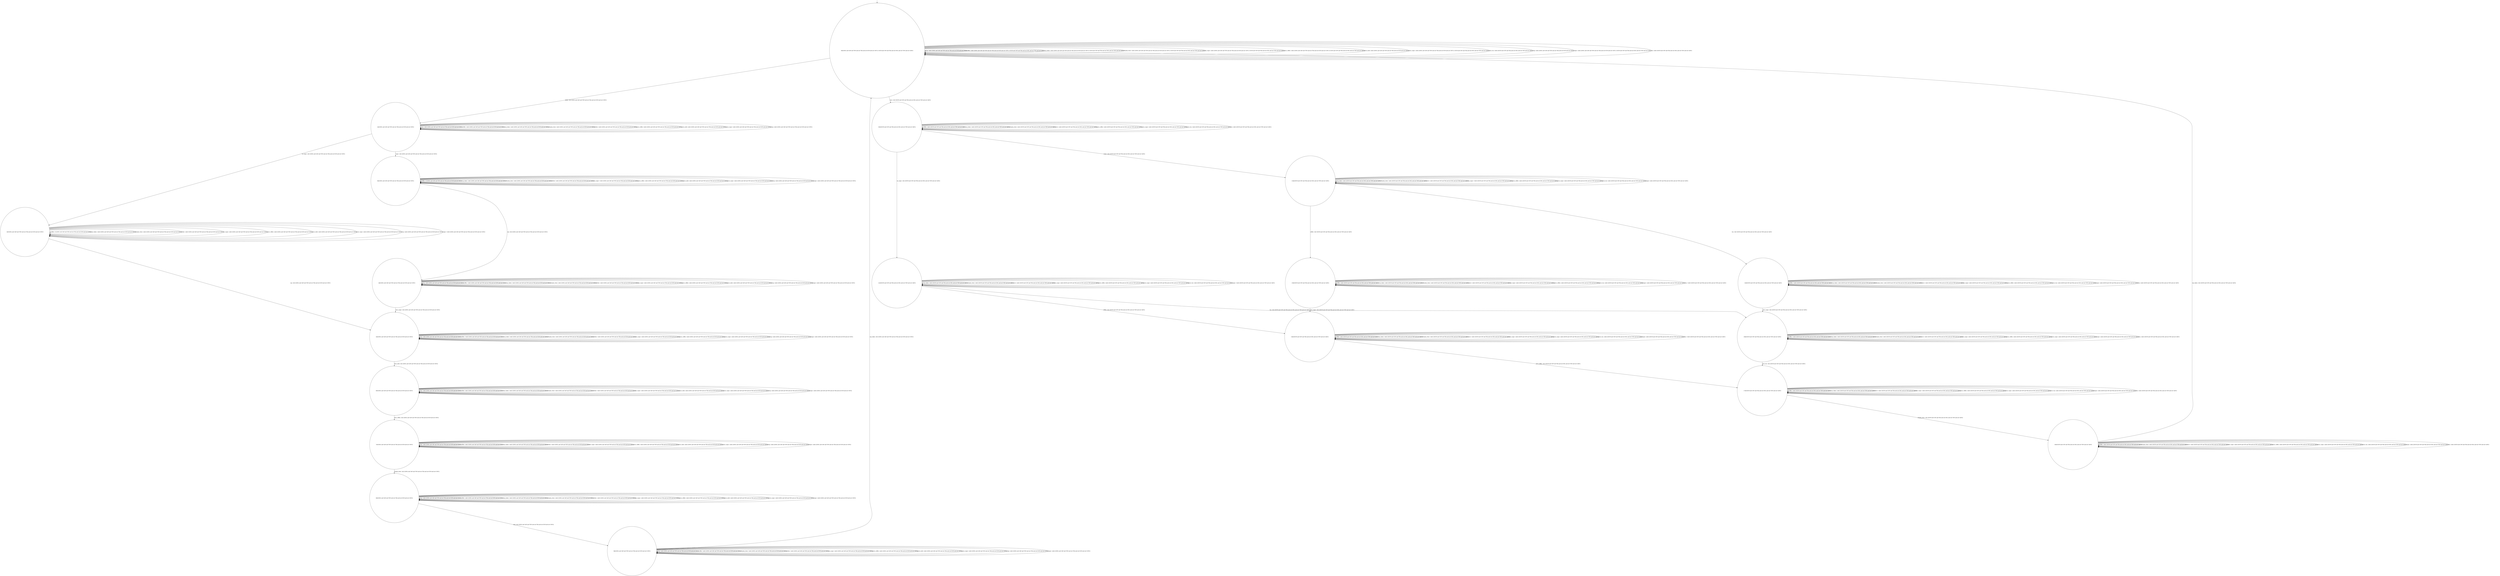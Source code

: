 digraph g {
	edge [lblstyle="above, sloped"];
	s0 [shape="circle" label="0@[((DOL and CAP and TON and not TEA and not EUR and not COF) or (EUR and COF and TEA and not DOL and not TON and not CAP))]"];
	s1 [shape="circle" label="1@[((DOL and CAP and TON and not TEA and not EUR and not COF))]"];
	s2 [shape="circle" label="2@[((DOL and CAP and TON and not TEA and not EUR and not COF))]"];
	s3 [shape="circle" label="3@[((DOL and CAP and TON and not TEA and not EUR and not COF))]"];
	s4 [shape="circle" label="4@[((DOL and CAP and TON and not TEA and not EUR and not COF))]"];
	s5 [shape="circle" label="5@[((DOL and CAP and TON and not TEA and not EUR and not COF))]"];
	s6 [shape="circle" label="6@[((DOL and CAP and TON and not TEA and not EUR and not COF))]"];
	s7 [shape="circle" label="7@[((DOL and CAP and TON and not TEA and not EUR and not COF))]"];
	s8 [shape="circle" label="8@[((DOL and CAP and TON and not TEA and not EUR and not COF))]"];
	s9 [shape="circle" label="9@[((DOL and CAP and TON and not TEA and not EUR and not COF))]"];
	s10 [shape="circle" label="10@[((EUR and COF and TEA and not DOL and not TON and not CAP))]"];
	s11 [shape="circle" label="11@[((EUR and COF and TEA and not DOL and not TON and not CAP))]"];
	s12 [shape="circle" label="12@[((EUR and COF and TEA and not DOL and not TON and not CAP))]"];
	s13 [shape="circle" label="13@[((EUR and COF and TEA and not DOL and not TON and not CAP))]"];
	s14 [shape="circle" label="14@[((EUR and COF and TEA and not DOL and not TON and not CAP))]"];
	s15 [shape="circle" label="15@[((EUR and COF and TEA and not DOL and not TON and not CAP))]"];
	s16 [shape="circle" label="16@[((EUR and COF and TEA and not DOL and not TON and not CAP))]"];
	s17 [shape="circle" label="17@[((EUR and COF and TEA and not DOL and not TON and not CAP))]"];
	s18 [shape="circle" label="18@[((EUR and COF and TEA and not DOL and not TON and not CAP))]"];
	s0 -> s0 [label="cap / nok() [((DOL and CAP and TON and not TEA and not EUR and not COF))]"];
	s0 -> s0 [label="coffee / nok() [((DOL and CAP and TON and not TEA and not EUR and not COF) or (EUR and COF and TEA and not DOL and not TON and not CAP))]"];
	s0 -> s0 [label="cup_taken / nok() [((DOL and CAP and TON and not TEA and not EUR and not COF) or (EUR and COF and TEA and not DOL and not TON and not CAP))]"];
	s0 -> s0 [label="display_done / nok() [((DOL and CAP and TON and not TEA and not EUR and not COF) or (EUR and COF and TEA and not DOL and not TON and not CAP))]"];
	s0 -> s1 [label="dollar / ok() [((DOL and CAP and TON and not TEA and not EUR and not COF))]"];
	s0 -> s10 [label="euro / ok() [((EUR and COF and TEA and not DOL and not TON and not CAP))]"];
	s0 -> s0 [label="no_sugar / nok() [((DOL and CAP and TON and not TEA and not EUR and not COF) or (EUR and COF and TEA and not DOL and not TON and not CAP))]"];
	s0 -> s0 [label="pour_coffee / nok() [((DOL and CAP and TON and not TEA and not EUR and not COF) or (EUR and COF and TEA and not DOL and not TON and not CAP))]"];
	s0 -> s0 [label="pour_milk / nok() [((DOL and CAP and TON and not TEA and not EUR and not COF))]"];
	s0 -> s0 [label="pour_sugar / nok() [((DOL and CAP and TON and not TEA and not EUR and not COF) or (EUR and COF and TEA and not DOL and not TON and not CAP))]"];
	s0 -> s0 [label="pour_tea / nok() [((EUR and COF and TEA and not DOL and not TON and not CAP))]"];
	s0 -> s0 [label="ring / nok() [((DOL and CAP and TON and not TEA and not EUR and not COF))]"];
	s0 -> s0 [label="sugar / nok() [((DOL and CAP and TON and not TEA and not EUR and not COF) or (EUR and COF and TEA and not DOL and not TON and not CAP))]"];
	s0 -> s0 [label="tea / nok() [((EUR and COF and TEA and not DOL and not TON and not CAP))]"];
	s1 -> s1 [label="cap / nok() [((DOL and CAP and TON and not TEA and not EUR and not COF))]"];
	s1 -> s1 [label="coffee / nok() [((DOL and CAP and TON and not TEA and not EUR and not COF))]"];
	s1 -> s1 [label="cup_taken / nok() [((DOL and CAP and TON and not TEA and not EUR and not COF))]"];
	s1 -> s1 [label="display_done / nok() [((DOL and CAP and TON and not TEA and not EUR and not COF))]"];
	s1 -> s1 [label="dollar / nok() [((DOL and CAP and TON and not TEA and not EUR and not COF))]"];
	s1 -> s2 [label="no_sugar / ok() [((DOL and CAP and TON and not TEA and not EUR and not COF))]"];
	s1 -> s1 [label="pour_coffee / nok() [((DOL and CAP and TON and not TEA and not EUR and not COF))]"];
	s1 -> s1 [label="pour_milk / nok() [((DOL and CAP and TON and not TEA and not EUR and not COF))]"];
	s1 -> s1 [label="pour_sugar / nok() [((DOL and CAP and TON and not TEA and not EUR and not COF))]"];
	s1 -> s1 [label="ring / nok() [((DOL and CAP and TON and not TEA and not EUR and not COF))]"];
	s1 -> s3 [label="sugar / ok() [((DOL and CAP and TON and not TEA and not EUR and not COF))]"];
	s2 -> s5 [label="cap / ok() [((DOL and CAP and TON and not TEA and not EUR and not COF))]"];
	s2 -> s2 [label="coffee / Ω [((DOL and CAP and TON and not TEA and not EUR and not COF))]"];
	s2 -> s2 [label="cup_taken / nok() [((DOL and CAP and TON and not TEA and not EUR and not COF))]"];
	s2 -> s2 [label="display_done / nok() [((DOL and CAP and TON and not TEA and not EUR and not COF))]"];
	s2 -> s2 [label="dollar / nok() [((DOL and CAP and TON and not TEA and not EUR and not COF))]"];
	s2 -> s2 [label="no_sugar / nok() [((DOL and CAP and TON and not TEA and not EUR and not COF))]"];
	s2 -> s2 [label="pour_coffee / nok() [((DOL and CAP and TON and not TEA and not EUR and not COF))]"];
	s2 -> s2 [label="pour_milk / nok() [((DOL and CAP and TON and not TEA and not EUR and not COF))]"];
	s2 -> s2 [label="pour_sugar / nok() [((DOL and CAP and TON and not TEA and not EUR and not COF))]"];
	s2 -> s2 [label="ring / nok() [((DOL and CAP and TON and not TEA and not EUR and not COF))]"];
	s2 -> s2 [label="sugar / void() [((DOL and CAP and TON and not TEA and not EUR and not COF))]"];
	s3 -> s4 [label="cap / ok() [((DOL and CAP and TON and not TEA and not EUR and not COF))]"];
	s3 -> s3 [label="coffee / Ω [((DOL and CAP and TON and not TEA and not EUR and not COF))]"];
	s3 -> s3 [label="cup_taken / nok() [((DOL and CAP and TON and not TEA and not EUR and not COF))]"];
	s3 -> s3 [label="display_done / nok() [((DOL and CAP and TON and not TEA and not EUR and not COF))]"];
	s3 -> s3 [label="dollar / nok() [((DOL and CAP and TON and not TEA and not EUR and not COF))]"];
	s3 -> s3 [label="no_sugar / void() [((DOL and CAP and TON and not TEA and not EUR and not COF))]"];
	s3 -> s3 [label="pour_coffee / nok() [((DOL and CAP and TON and not TEA and not EUR and not COF))]"];
	s3 -> s3 [label="pour_milk / nok() [((DOL and CAP and TON and not TEA and not EUR and not COF))]"];
	s3 -> s3 [label="pour_sugar / nok() [((DOL and CAP and TON and not TEA and not EUR and not COF))]"];
	s3 -> s3 [label="ring / nok() [((DOL and CAP and TON and not TEA and not EUR and not COF))]"];
	s3 -> s3 [label="sugar / nok() [((DOL and CAP and TON and not TEA and not EUR and not COF))]"];
	s4 -> s4 [label="cap / nok() [((DOL and CAP and TON and not TEA and not EUR and not COF))]"];
	s4 -> s4 [label="coffee / void() [((DOL and CAP and TON and not TEA and not EUR and not COF))]"];
	s4 -> s4 [label="cup_taken / nok() [((DOL and CAP and TON and not TEA and not EUR and not COF))]"];
	s4 -> s4 [label="display_done / nok() [((DOL and CAP and TON and not TEA and not EUR and not COF))]"];
	s4 -> s4 [label="dollar / nok() [((DOL and CAP and TON and not TEA and not EUR and not COF))]"];
	s4 -> s4 [label="no_sugar / nok() [((DOL and CAP and TON and not TEA and not EUR and not COF))]"];
	s4 -> s4 [label="pour_coffee / nok() [((DOL and CAP and TON and not TEA and not EUR and not COF))]"];
	s4 -> s4 [label="pour_milk / nok() [((DOL and CAP and TON and not TEA and not EUR and not COF))]"];
	s4 -> s5 [label="pour_sugar / ok() [((DOL and CAP and TON and not TEA and not EUR and not COF))]"];
	s4 -> s4 [label="ring / nok() [((DOL and CAP and TON and not TEA and not EUR and not COF))]"];
	s4 -> s4 [label="sugar / nok() [((DOL and CAP and TON and not TEA and not EUR and not COF))]"];
	s5 -> s5 [label="cap / nok() [((DOL and CAP and TON and not TEA and not EUR and not COF))]"];
	s5 -> s5 [label="coffee / void() [((DOL and CAP and TON and not TEA and not EUR and not COF))]"];
	s5 -> s5 [label="cup_taken / nok() [((DOL and CAP and TON and not TEA and not EUR and not COF))]"];
	s5 -> s5 [label="display_done / nok() [((DOL and CAP and TON and not TEA and not EUR and not COF))]"];
	s5 -> s5 [label="dollar / nok() [((DOL and CAP and TON and not TEA and not EUR and not COF))]"];
	s5 -> s5 [label="no_sugar / nok() [((DOL and CAP and TON and not TEA and not EUR and not COF))]"];
	s5 -> s5 [label="pour_coffee / nok() [((DOL and CAP and TON and not TEA and not EUR and not COF))]"];
	s5 -> s6 [label="pour_milk / ok() [((DOL and CAP and TON and not TEA and not EUR and not COF))]"];
	s5 -> s5 [label="pour_sugar / nok() [((DOL and CAP and TON and not TEA and not EUR and not COF))]"];
	s5 -> s5 [label="ring / nok() [((DOL and CAP and TON and not TEA and not EUR and not COF))]"];
	s5 -> s5 [label="sugar / nok() [((DOL and CAP and TON and not TEA and not EUR and not COF))]"];
	s6 -> s6 [label="cap / nok() [((DOL and CAP and TON and not TEA and not EUR and not COF))]"];
	s6 -> s6 [label="coffee / nok() [((DOL and CAP and TON and not TEA and not EUR and not COF))]"];
	s6 -> s6 [label="cup_taken / nok() [((DOL and CAP and TON and not TEA and not EUR and not COF))]"];
	s6 -> s6 [label="display_done / nok() [((DOL and CAP and TON and not TEA and not EUR and not COF))]"];
	s6 -> s6 [label="dollar / nok() [((DOL and CAP and TON and not TEA and not EUR and not COF))]"];
	s6 -> s6 [label="no_sugar / nok() [((DOL and CAP and TON and not TEA and not EUR and not COF))]"];
	s6 -> s7 [label="pour_coffee / ok() [((DOL and CAP and TON and not TEA and not EUR and not COF))]"];
	s6 -> s6 [label="pour_milk / nok() [((DOL and CAP and TON and not TEA and not EUR and not COF))]"];
	s6 -> s6 [label="pour_sugar / nok() [((DOL and CAP and TON and not TEA and not EUR and not COF))]"];
	s6 -> s6 [label="ring / nok() [((DOL and CAP and TON and not TEA and not EUR and not COF))]"];
	s6 -> s6 [label="sugar / nok() [((DOL and CAP and TON and not TEA and not EUR and not COF))]"];
	s7 -> s7 [label="cap / nok() [((DOL and CAP and TON and not TEA and not EUR and not COF))]"];
	s7 -> s7 [label="coffee / nok() [((DOL and CAP and TON and not TEA and not EUR and not COF))]"];
	s7 -> s7 [label="cup_taken / nok() [((DOL and CAP and TON and not TEA and not EUR and not COF))]"];
	s7 -> s8 [label="display_done / ok() [((DOL and CAP and TON and not TEA and not EUR and not COF))]"];
	s7 -> s7 [label="dollar / nok() [((DOL and CAP and TON and not TEA and not EUR and not COF))]"];
	s7 -> s7 [label="no_sugar / nok() [((DOL and CAP and TON and not TEA and not EUR and not COF))]"];
	s7 -> s7 [label="pour_coffee / nok() [((DOL and CAP and TON and not TEA and not EUR and not COF))]"];
	s7 -> s7 [label="pour_milk / nok() [((DOL and CAP and TON and not TEA and not EUR and not COF))]"];
	s7 -> s7 [label="pour_sugar / nok() [((DOL and CAP and TON and not TEA and not EUR and not COF))]"];
	s7 -> s7 [label="ring / nok() [((DOL and CAP and TON and not TEA and not EUR and not COF))]"];
	s7 -> s7 [label="sugar / nok() [((DOL and CAP and TON and not TEA and not EUR and not COF))]"];
	s8 -> s8 [label="cap / nok() [((DOL and CAP and TON and not TEA and not EUR and not COF))]"];
	s8 -> s8 [label="coffee / nok() [((DOL and CAP and TON and not TEA and not EUR and not COF))]"];
	s8 -> s8 [label="cup_taken / nok() [((DOL and CAP and TON and not TEA and not EUR and not COF))]"];
	s8 -> s8 [label="display_done / nok() [((DOL and CAP and TON and not TEA and not EUR and not COF))]"];
	s8 -> s8 [label="dollar / nok() [((DOL and CAP and TON and not TEA and not EUR and not COF))]"];
	s8 -> s8 [label="no_sugar / nok() [((DOL and CAP and TON and not TEA and not EUR and not COF))]"];
	s8 -> s8 [label="pour_coffee / nok() [((DOL and CAP and TON and not TEA and not EUR and not COF))]"];
	s8 -> s8 [label="pour_milk / nok() [((DOL and CAP and TON and not TEA and not EUR and not COF))]"];
	s8 -> s8 [label="pour_sugar / nok() [((DOL and CAP and TON and not TEA and not EUR and not COF))]"];
	s8 -> s9 [label="ring / ok() [((DOL and CAP and TON and not TEA and not EUR and not COF))]"];
	s8 -> s8 [label="sugar / nok() [((DOL and CAP and TON and not TEA and not EUR and not COF))]"];
	s9 -> s9 [label="cap / nok() [((DOL and CAP and TON and not TEA and not EUR and not COF))]"];
	s9 -> s9 [label="coffee / nok() [((DOL and CAP and TON and not TEA and not EUR and not COF))]"];
	s9 -> s0 [label="cup_taken / ok() [((DOL and CAP and TON and not TEA and not EUR and not COF))]"];
	s9 -> s9 [label="display_done / nok() [((DOL and CAP and TON and not TEA and not EUR and not COF))]"];
	s9 -> s9 [label="dollar / nok() [((DOL and CAP and TON and not TEA and not EUR and not COF))]"];
	s9 -> s9 [label="no_sugar / nok() [((DOL and CAP and TON and not TEA and not EUR and not COF))]"];
	s9 -> s9 [label="pour_coffee / nok() [((DOL and CAP and TON and not TEA and not EUR and not COF))]"];
	s9 -> s9 [label="pour_milk / nok() [((DOL and CAP and TON and not TEA and not EUR and not COF))]"];
	s9 -> s9 [label="pour_sugar / nok() [((DOL and CAP and TON and not TEA and not EUR and not COF))]"];
	s9 -> s9 [label="ring / nok() [((DOL and CAP and TON and not TEA and not EUR and not COF))]"];
	s9 -> s9 [label="sugar / nok() [((DOL and CAP and TON and not TEA and not EUR and not COF))]"];
	s10 -> s10 [label="coffee / nok() [((EUR and COF and TEA and not DOL and not TON and not CAP))]"];
	s10 -> s10 [label="cup_taken / nok() [((EUR and COF and TEA and not DOL and not TON and not CAP))]"];
	s10 -> s10 [label="display_done / nok() [((EUR and COF and TEA and not DOL and not TON and not CAP))]"];
	s10 -> s10 [label="euro / nok() [((EUR and COF and TEA and not DOL and not TON and not CAP))]"];
	s10 -> s11 [label="no_sugar / ok() [((EUR and COF and TEA and not DOL and not TON and not CAP))]"];
	s10 -> s10 [label="pour_coffee / nok() [((EUR and COF and TEA and not DOL and not TON and not CAP))]"];
	s10 -> s10 [label="pour_sugar / nok() [((EUR and COF and TEA and not DOL and not TON and not CAP))]"];
	s10 -> s10 [label="pour_tea / nok() [((EUR and COF and TEA and not DOL and not TON and not CAP))]"];
	s10 -> s12 [label="sugar / ok() [((EUR and COF and TEA and not DOL and not TON and not CAP))]"];
	s10 -> s10 [label="tea / nok() [((EUR and COF and TEA and not DOL and not TON and not CAP))]"];
	s11 -> s15 [label="coffee / ok() [((EUR and COF and TEA and not DOL and not TON and not CAP))]"];
	s11 -> s11 [label="cup_taken / nok() [((EUR and COF and TEA and not DOL and not TON and not CAP))]"];
	s11 -> s11 [label="display_done / nok() [((EUR and COF and TEA and not DOL and not TON and not CAP))]"];
	s11 -> s11 [label="euro / nok() [((EUR and COF and TEA and not DOL and not TON and not CAP))]"];
	s11 -> s11 [label="no_sugar / nok() [((EUR and COF and TEA and not DOL and not TON and not CAP))]"];
	s11 -> s11 [label="pour_coffee / nok() [((EUR and COF and TEA and not DOL and not TON and not CAP))]"];
	s11 -> s11 [label="pour_sugar / nok() [((EUR and COF and TEA and not DOL and not TON and not CAP))]"];
	s11 -> s11 [label="pour_tea / nok() [((EUR and COF and TEA and not DOL and not TON and not CAP))]"];
	s11 -> s11 [label="sugar / void() [((EUR and COF and TEA and not DOL and not TON and not CAP))]"];
	s11 -> s16 [label="tea / ok() [((EUR and COF and TEA and not DOL and not TON and not CAP))]"];
	s12 -> s13 [label="coffee / ok() [((EUR and COF and TEA and not DOL and not TON and not CAP))]"];
	s12 -> s12 [label="cup_taken / nok() [((EUR and COF and TEA and not DOL and not TON and not CAP))]"];
	s12 -> s12 [label="display_done / nok() [((EUR and COF and TEA and not DOL and not TON and not CAP))]"];
	s12 -> s12 [label="euro / nok() [((EUR and COF and TEA and not DOL and not TON and not CAP))]"];
	s12 -> s12 [label="no_sugar / void() [((EUR and COF and TEA and not DOL and not TON and not CAP))]"];
	s12 -> s12 [label="pour_coffee / nok() [((EUR and COF and TEA and not DOL and not TON and not CAP))]"];
	s12 -> s12 [label="pour_sugar / nok() [((EUR and COF and TEA and not DOL and not TON and not CAP))]"];
	s12 -> s12 [label="pour_tea / nok() [((EUR and COF and TEA and not DOL and not TON and not CAP))]"];
	s12 -> s12 [label="sugar / nok() [((EUR and COF and TEA and not DOL and not TON and not CAP))]"];
	s12 -> s14 [label="tea / ok() [((EUR and COF and TEA and not DOL and not TON and not CAP))]"];
	s13 -> s13 [label="coffee / nok() [((EUR and COF and TEA and not DOL and not TON and not CAP))]"];
	s13 -> s13 [label="cup_taken / nok() [((EUR and COF and TEA and not DOL and not TON and not CAP))]"];
	s13 -> s13 [label="display_done / nok() [((EUR and COF and TEA and not DOL and not TON and not CAP))]"];
	s13 -> s13 [label="euro / nok() [((EUR and COF and TEA and not DOL and not TON and not CAP))]"];
	s13 -> s13 [label="no_sugar / nok() [((EUR and COF and TEA and not DOL and not TON and not CAP))]"];
	s13 -> s13 [label="pour_coffee / nok() [((EUR and COF and TEA and not DOL and not TON and not CAP))]"];
	s13 -> s15 [label="pour_sugar / ok() [((EUR and COF and TEA and not DOL and not TON and not CAP))]"];
	s13 -> s13 [label="pour_tea / nok() [((EUR and COF and TEA and not DOL and not TON and not CAP))]"];
	s13 -> s13 [label="sugar / nok() [((EUR and COF and TEA and not DOL and not TON and not CAP))]"];
	s13 -> s13 [label="tea / void() [((EUR and COF and TEA and not DOL and not TON and not CAP))]"];
	s14 -> s14 [label="coffee / void() [((EUR and COF and TEA and not DOL and not TON and not CAP))]"];
	s14 -> s14 [label="cup_taken / nok() [((EUR and COF and TEA and not DOL and not TON and not CAP))]"];
	s14 -> s14 [label="display_done / nok() [((EUR and COF and TEA and not DOL and not TON and not CAP))]"];
	s14 -> s14 [label="euro / nok() [((EUR and COF and TEA and not DOL and not TON and not CAP))]"];
	s14 -> s14 [label="no_sugar / nok() [((EUR and COF and TEA and not DOL and not TON and not CAP))]"];
	s14 -> s14 [label="pour_coffee / nok() [((EUR and COF and TEA and not DOL and not TON and not CAP))]"];
	s14 -> s16 [label="pour_sugar / ok() [((EUR and COF and TEA and not DOL and not TON and not CAP))]"];
	s14 -> s14 [label="pour_tea / nok() [((EUR and COF and TEA and not DOL and not TON and not CAP))]"];
	s14 -> s14 [label="sugar / nok() [((EUR and COF and TEA and not DOL and not TON and not CAP))]"];
	s14 -> s14 [label="tea / nok() [((EUR and COF and TEA and not DOL and not TON and not CAP))]"];
	s15 -> s15 [label="coffee / nok() [((EUR and COF and TEA and not DOL and not TON and not CAP))]"];
	s15 -> s15 [label="cup_taken / nok() [((EUR and COF and TEA and not DOL and not TON and not CAP))]"];
	s15 -> s15 [label="display_done / nok() [((EUR and COF and TEA and not DOL and not TON and not CAP))]"];
	s15 -> s15 [label="euro / nok() [((EUR and COF and TEA and not DOL and not TON and not CAP))]"];
	s15 -> s15 [label="no_sugar / nok() [((EUR and COF and TEA and not DOL and not TON and not CAP))]"];
	s15 -> s17 [label="pour_coffee / ok() [((EUR and COF and TEA and not DOL and not TON and not CAP))]"];
	s15 -> s15 [label="pour_sugar / nok() [((EUR and COF and TEA and not DOL and not TON and not CAP))]"];
	s15 -> s15 [label="pour_tea / nok() [((EUR and COF and TEA and not DOL and not TON and not CAP))]"];
	s15 -> s15 [label="sugar / nok() [((EUR and COF and TEA and not DOL and not TON and not CAP))]"];
	s15 -> s15 [label="tea / void() [((EUR and COF and TEA and not DOL and not TON and not CAP))]"];
	s16 -> s16 [label="coffee / void() [((EUR and COF and TEA and not DOL and not TON and not CAP))]"];
	s16 -> s16 [label="cup_taken / nok() [((EUR and COF and TEA and not DOL and not TON and not CAP))]"];
	s16 -> s16 [label="display_done / nok() [((EUR and COF and TEA and not DOL and not TON and not CAP))]"];
	s16 -> s16 [label="euro / nok() [((EUR and COF and TEA and not DOL and not TON and not CAP))]"];
	s16 -> s16 [label="no_sugar / nok() [((EUR and COF and TEA and not DOL and not TON and not CAP))]"];
	s16 -> s16 [label="pour_coffee / nok() [((EUR and COF and TEA and not DOL and not TON and not CAP))]"];
	s16 -> s16 [label="pour_sugar / nok() [((EUR and COF and TEA and not DOL and not TON and not CAP))]"];
	s16 -> s17 [label="pour_tea / ok() [((EUR and COF and TEA and not DOL and not TON and not CAP))]"];
	s16 -> s16 [label="sugar / nok() [((EUR and COF and TEA and not DOL and not TON and not CAP))]"];
	s16 -> s16 [label="tea / nok() [((EUR and COF and TEA and not DOL and not TON and not CAP))]"];
	s17 -> s17 [label="coffee / nok() [((EUR and COF and TEA and not DOL and not TON and not CAP))]"];
	s17 -> s17 [label="cup_taken / nok() [((EUR and COF and TEA and not DOL and not TON and not CAP))]"];
	s17 -> s18 [label="display_done / ok() [((EUR and COF and TEA and not DOL and not TON and not CAP))]"];
	s17 -> s17 [label="euro / nok() [((EUR and COF and TEA and not DOL and not TON and not CAP))]"];
	s17 -> s17 [label="no_sugar / nok() [((EUR and COF and TEA and not DOL and not TON and not CAP))]"];
	s17 -> s17 [label="pour_coffee / nok() [((EUR and COF and TEA and not DOL and not TON and not CAP))]"];
	s17 -> s17 [label="pour_sugar / nok() [((EUR and COF and TEA and not DOL and not TON and not CAP))]"];
	s17 -> s17 [label="pour_tea / nok() [((EUR and COF and TEA and not DOL and not TON and not CAP))]"];
	s17 -> s17 [label="sugar / nok() [((EUR and COF and TEA and not DOL and not TON and not CAP))]"];
	s17 -> s17 [label="tea / nok() [((EUR and COF and TEA and not DOL and not TON and not CAP))]"];
	s18 -> s18 [label="coffee / nok() [((EUR and COF and TEA and not DOL and not TON and not CAP))]"];
	s18 -> s0 [label="cup_taken / ok() [((EUR and COF and TEA and not DOL and not TON and not CAP))]"];
	s18 -> s18 [label="display_done / nok() [((EUR and COF and TEA and not DOL and not TON and not CAP))]"];
	s18 -> s18 [label="euro / nok() [((EUR and COF and TEA and not DOL and not TON and not CAP))]"];
	s18 -> s18 [label="no_sugar / nok() [((EUR and COF and TEA and not DOL and not TON and not CAP))]"];
	s18 -> s18 [label="pour_coffee / nok() [((EUR and COF and TEA and not DOL and not TON and not CAP))]"];
	s18 -> s18 [label="pour_sugar / nok() [((EUR and COF and TEA and not DOL and not TON and not CAP))]"];
	s18 -> s18 [label="pour_tea / nok() [((EUR and COF and TEA and not DOL and not TON and not CAP))]"];
	s18 -> s18 [label="sugar / nok() [((EUR and COF and TEA and not DOL and not TON and not CAP))]"];
	s18 -> s18 [label="tea / nok() [((EUR and COF and TEA and not DOL and not TON and not CAP))]"];
	__start0 [label="" shape="none" width="0" height="0"];
	__start0 -> s0;
}